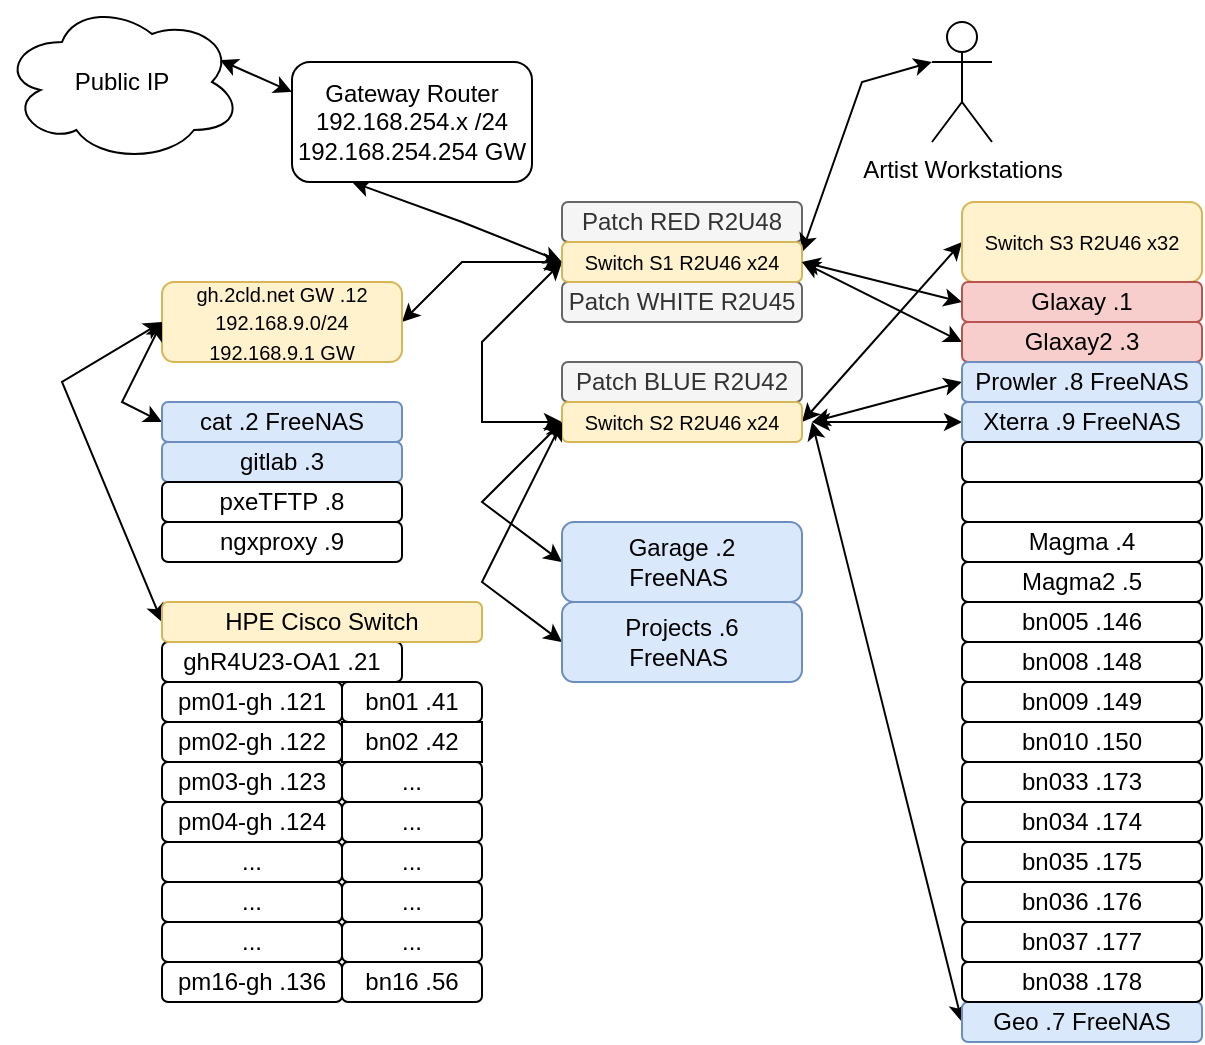 <mxfile version="10.6.7" type="github"><diagram id="i29_FwJ8fq5sRrGIiu-Y" name="OverviewDiagram"><mxGraphModel dx="946" dy="740" grid="1" gridSize="10" guides="1" tooltips="1" connect="1" arrows="1" fold="1" page="1" pageScale="1" pageWidth="850" pageHeight="1100" math="0" shadow="0"><root><mxCell id="0"/><mxCell id="1" parent="0"/><mxCell id="gfyWRriIdeN9oVBTVIZq-3" style="edgeStyle=none;rounded=0;orthogonalLoop=1;jettySize=auto;html=1;exitX=0.908;exitY=0.363;exitDx=0;exitDy=0;exitPerimeter=0;entryX=0;entryY=0.25;entryDx=0;entryDy=0;startArrow=classic;startFill=1;" parent="1" source="gfyWRriIdeN9oVBTVIZq-1" target="gfyWRriIdeN9oVBTVIZq-2" edge="1"><mxGeometry relative="1" as="geometry"><mxPoint x="140" y="70" as="sourcePoint"/></mxGeometry></mxCell><mxCell id="gfyWRriIdeN9oVBTVIZq-1" value="Public IP" style="ellipse;shape=cloud;whiteSpace=wrap;html=1;" parent="1" vertex="1"><mxGeometry y="20" width="120" height="80" as="geometry"/></mxCell><mxCell id="gfyWRriIdeN9oVBTVIZq-10" style="edgeStyle=none;rounded=0;orthogonalLoop=1;jettySize=auto;html=1;exitX=0.25;exitY=1;exitDx=0;exitDy=0;startArrow=classic;startFill=1;entryX=0;entryY=0.5;entryDx=0;entryDy=0;" parent="1" source="gfyWRriIdeN9oVBTVIZq-2" target="gfyWRriIdeN9oVBTVIZq-8" edge="1"><mxGeometry relative="1" as="geometry"><mxPoint x="250" y="100" as="targetPoint"/><Array as="points"><mxPoint x="230" y="130"/></Array></mxGeometry></mxCell><mxCell id="gfyWRriIdeN9oVBTVIZq-2" value="Gateway Router&lt;br&gt;192.168.254.x /24&lt;br&gt;192.168.254.254 GW&lt;br&gt;" style="rounded=1;whiteSpace=wrap;html=1;" parent="1" vertex="1"><mxGeometry x="145" y="50" width="120" height="60" as="geometry"/></mxCell><mxCell id="gfyWRriIdeN9oVBTVIZq-4" value="Patch RED R2U48" style="rounded=1;whiteSpace=wrap;html=1;fillColor=#f5f5f5;strokeColor=#666666;fontColor=#333333;" parent="1" vertex="1"><mxGeometry x="280" y="120" width="120" height="20" as="geometry"/></mxCell><mxCell id="gfyWRriIdeN9oVBTVIZq-5" value="Patch WHITE R2U45" style="rounded=1;whiteSpace=wrap;html=1;fillColor=#f5f5f5;strokeColor=#666666;fontColor=#333333;" parent="1" vertex="1"><mxGeometry x="280" y="160" width="120" height="20" as="geometry"/></mxCell><mxCell id="gfyWRriIdeN9oVBTVIZq-6" value="Patch BLUE R2U42" style="rounded=1;whiteSpace=wrap;html=1;fillColor=#f5f5f5;strokeColor=#666666;fontColor=#333333;" parent="1" vertex="1"><mxGeometry x="280" y="200" width="120" height="20" as="geometry"/></mxCell><mxCell id="gfyWRriIdeN9oVBTVIZq-13" style="edgeStyle=none;rounded=0;orthogonalLoop=1;jettySize=auto;html=1;exitX=0;exitY=0.5;exitDx=0;exitDy=0;entryX=0;entryY=0.5;entryDx=0;entryDy=0;startArrow=classic;startFill=1;" parent="1" source="gfyWRriIdeN9oVBTVIZq-8" target="gfyWRriIdeN9oVBTVIZq-9" edge="1"><mxGeometry relative="1" as="geometry"><Array as="points"><mxPoint x="240" y="190"/><mxPoint x="240" y="230"/></Array></mxGeometry></mxCell><mxCell id="gfyWRriIdeN9oVBTVIZq-90" style="edgeStyle=none;rounded=0;orthogonalLoop=1;jettySize=auto;html=1;exitX=1;exitY=0.25;exitDx=0;exitDy=0;entryX=0;entryY=0.333;entryDx=0;entryDy=0;entryPerimeter=0;startArrow=classic;startFill=1;" parent="1" source="gfyWRriIdeN9oVBTVIZq-8" target="gfyWRriIdeN9oVBTVIZq-86" edge="1"><mxGeometry relative="1" as="geometry"><Array as="points"><mxPoint x="430" y="60"/></Array></mxGeometry></mxCell><mxCell id="gfyWRriIdeN9oVBTVIZq-8" value="&lt;font style=&quot;font-size: 10px&quot;&gt;Switch S1 R2U46 x24&lt;/font&gt;" style="rounded=1;whiteSpace=wrap;html=1;fillColor=#fff2cc;strokeColor=#d6b656;" parent="1" vertex="1"><mxGeometry x="280" y="140" width="120" height="20" as="geometry"/></mxCell><mxCell id="gfyWRriIdeN9oVBTVIZq-19" style="edgeStyle=none;rounded=0;orthogonalLoop=1;jettySize=auto;html=1;exitX=0;exitY=0.5;exitDx=0;exitDy=0;entryX=0;entryY=0.5;entryDx=0;entryDy=0;startArrow=classic;startFill=1;" parent="1" source="gfyWRriIdeN9oVBTVIZq-9" target="gfyWRriIdeN9oVBTVIZq-11" edge="1"><mxGeometry relative="1" as="geometry"><Array as="points"><mxPoint x="240" y="270"/></Array></mxGeometry></mxCell><mxCell id="gfyWRriIdeN9oVBTVIZq-21" style="edgeStyle=none;rounded=0;orthogonalLoop=1;jettySize=auto;html=1;exitX=1;exitY=0.5;exitDx=0;exitDy=0;entryX=0;entryY=0.5;entryDx=0;entryDy=0;startArrow=classic;startFill=1;" parent="1" source="gfyWRriIdeN9oVBTVIZq-9" target="gfyWRriIdeN9oVBTVIZq-14" edge="1"><mxGeometry relative="1" as="geometry"/></mxCell><mxCell id="gfyWRriIdeN9oVBTVIZq-9" value="&lt;font style=&quot;font-size: 10px&quot;&gt;Switch S2 R2U46 x24&lt;/font&gt;" style="rounded=1;whiteSpace=wrap;html=1;fillColor=#fff2cc;strokeColor=#d6b656;" parent="1" vertex="1"><mxGeometry x="280" y="220" width="120" height="20" as="geometry"/></mxCell><mxCell id="gfyWRriIdeN9oVBTVIZq-11" value="Garage .2&lt;br&gt;FreeNAS&amp;nbsp;&lt;br&gt;" style="rounded=1;whiteSpace=wrap;html=1;fillColor=#dae8fc;strokeColor=#6c8ebf;" parent="1" vertex="1"><mxGeometry x="280" y="280" width="120" height="40" as="geometry"/></mxCell><mxCell id="gfyWRriIdeN9oVBTVIZq-20" style="edgeStyle=none;rounded=0;orthogonalLoop=1;jettySize=auto;html=1;exitX=0;exitY=0.5;exitDx=0;exitDy=0;entryX=0;entryY=0.5;entryDx=0;entryDy=0;startArrow=classic;startFill=1;" parent="1" source="gfyWRriIdeN9oVBTVIZq-12" target="gfyWRriIdeN9oVBTVIZq-9" edge="1"><mxGeometry relative="1" as="geometry"><Array as="points"><mxPoint x="240" y="310"/></Array></mxGeometry></mxCell><mxCell id="gfyWRriIdeN9oVBTVIZq-12" value="Projects .6&lt;br&gt;FreeNAS&amp;nbsp;&lt;br&gt;" style="rounded=1;whiteSpace=wrap;html=1;fillColor=#dae8fc;strokeColor=#6c8ebf;" parent="1" vertex="1"><mxGeometry x="280" y="320" width="120" height="40" as="geometry"/></mxCell><mxCell id="gfyWRriIdeN9oVBTVIZq-14" value="&lt;font style=&quot;font-size: 10px&quot;&gt;Switch S3 R2U46 x32&lt;/font&gt;" style="rounded=1;whiteSpace=wrap;html=1;fillColor=#fff2cc;strokeColor=#d6b656;" parent="1" vertex="1"><mxGeometry x="480" y="120" width="120" height="40" as="geometry"/></mxCell><mxCell id="gfyWRriIdeN9oVBTVIZq-38" style="edgeStyle=none;rounded=0;orthogonalLoop=1;jettySize=auto;html=1;exitX=0;exitY=0.5;exitDx=0;exitDy=0;entryX=1;entryY=0.5;entryDx=0;entryDy=0;startArrow=classic;startFill=1;" parent="1" source="gfyWRriIdeN9oVBTVIZq-15" target="gfyWRriIdeN9oVBTVIZq-8" edge="1"><mxGeometry relative="1" as="geometry"/></mxCell><mxCell id="gfyWRriIdeN9oVBTVIZq-15" value="Glaxay .1" style="rounded=1;whiteSpace=wrap;html=1;fillColor=#f8cecc;strokeColor=#b85450;" parent="1" vertex="1"><mxGeometry x="480" y="160" width="120" height="20" as="geometry"/></mxCell><mxCell id="gfyWRriIdeN9oVBTVIZq-39" style="edgeStyle=none;rounded=0;orthogonalLoop=1;jettySize=auto;html=1;exitX=0;exitY=0.5;exitDx=0;exitDy=0;entryX=1;entryY=0.5;entryDx=0;entryDy=0;startArrow=classic;startFill=1;" parent="1" source="gfyWRriIdeN9oVBTVIZq-16" target="gfyWRriIdeN9oVBTVIZq-8" edge="1"><mxGeometry relative="1" as="geometry"/></mxCell><mxCell id="gfyWRriIdeN9oVBTVIZq-16" value="Glaxay2 .3" style="rounded=1;whiteSpace=wrap;html=1;fillColor=#f8cecc;strokeColor=#b85450;" parent="1" vertex="1"><mxGeometry x="480" y="180" width="120" height="20" as="geometry"/></mxCell><mxCell id="gfyWRriIdeN9oVBTVIZq-40" style="edgeStyle=none;rounded=0;orthogonalLoop=1;jettySize=auto;html=1;exitX=0;exitY=0.5;exitDx=0;exitDy=0;startArrow=classic;startFill=1;" parent="1" source="gfyWRriIdeN9oVBTVIZq-18" edge="1"><mxGeometry relative="1" as="geometry"><mxPoint x="405" y="230" as="targetPoint"/></mxGeometry></mxCell><mxCell id="gfyWRriIdeN9oVBTVIZq-18" value="Prowler .8 FreeNAS" style="rounded=1;whiteSpace=wrap;html=1;fillColor=#dae8fc;strokeColor=#6c8ebf;" parent="1" vertex="1"><mxGeometry x="480" y="200" width="120" height="20" as="geometry"/></mxCell><mxCell id="gfyWRriIdeN9oVBTVIZq-41" style="edgeStyle=none;rounded=0;orthogonalLoop=1;jettySize=auto;html=1;exitX=0;exitY=0.5;exitDx=0;exitDy=0;startArrow=classic;startFill=1;" parent="1" source="gfyWRriIdeN9oVBTVIZq-22" edge="1"><mxGeometry relative="1" as="geometry"><mxPoint x="405" y="230" as="targetPoint"/></mxGeometry></mxCell><mxCell id="gfyWRriIdeN9oVBTVIZq-22" value="Xterra .9 FreeNAS" style="rounded=1;whiteSpace=wrap;html=1;fillColor=#dae8fc;strokeColor=#6c8ebf;" parent="1" vertex="1"><mxGeometry x="480" y="220" width="120" height="20" as="geometry"/></mxCell><mxCell id="gfyWRriIdeN9oVBTVIZq-23" value="" style="rounded=1;whiteSpace=wrap;html=1;" parent="1" vertex="1"><mxGeometry x="480" y="240" width="120" height="20" as="geometry"/></mxCell><mxCell id="gfyWRriIdeN9oVBTVIZq-24" value="" style="rounded=1;whiteSpace=wrap;html=1;" parent="1" vertex="1"><mxGeometry x="480" y="260" width="120" height="20" as="geometry"/></mxCell><mxCell id="gfyWRriIdeN9oVBTVIZq-25" value="Magma .4" style="rounded=1;whiteSpace=wrap;html=1;" parent="1" vertex="1"><mxGeometry x="480" y="280" width="120" height="20" as="geometry"/></mxCell><mxCell id="gfyWRriIdeN9oVBTVIZq-26" value="Magma2 .5" style="rounded=1;whiteSpace=wrap;html=1;" parent="1" vertex="1"><mxGeometry x="480" y="300" width="120" height="20" as="geometry"/></mxCell><mxCell id="gfyWRriIdeN9oVBTVIZq-27" value="bn005 .146" style="rounded=1;whiteSpace=wrap;html=1;" parent="1" vertex="1"><mxGeometry x="480" y="320" width="120" height="20" as="geometry"/></mxCell><mxCell id="gfyWRriIdeN9oVBTVIZq-28" value="bn008 .148" style="rounded=1;whiteSpace=wrap;html=1;" parent="1" vertex="1"><mxGeometry x="480" y="340" width="120" height="20" as="geometry"/></mxCell><mxCell id="gfyWRriIdeN9oVBTVIZq-29" value="bn009 .149" style="rounded=1;whiteSpace=wrap;html=1;" parent="1" vertex="1"><mxGeometry x="480" y="360" width="120" height="20" as="geometry"/></mxCell><mxCell id="gfyWRriIdeN9oVBTVIZq-30" value="bn010 .150" style="rounded=1;whiteSpace=wrap;html=1;" parent="1" vertex="1"><mxGeometry x="480" y="380" width="120" height="20" as="geometry"/></mxCell><mxCell id="gfyWRriIdeN9oVBTVIZq-31" value="bn033 .173" style="rounded=1;whiteSpace=wrap;html=1;" parent="1" vertex="1"><mxGeometry x="480" y="400" width="120" height="20" as="geometry"/></mxCell><mxCell id="gfyWRriIdeN9oVBTVIZq-32" value="bn034 .174" style="rounded=1;whiteSpace=wrap;html=1;" parent="1" vertex="1"><mxGeometry x="480" y="420" width="120" height="20" as="geometry"/></mxCell><mxCell id="gfyWRriIdeN9oVBTVIZq-33" value="bn035 .175" style="rounded=1;whiteSpace=wrap;html=1;" parent="1" vertex="1"><mxGeometry x="480" y="440" width="120" height="20" as="geometry"/></mxCell><mxCell id="gfyWRriIdeN9oVBTVIZq-34" value="bn036 .176" style="rounded=1;whiteSpace=wrap;html=1;" parent="1" vertex="1"><mxGeometry x="480" y="460" width="120" height="20" as="geometry"/></mxCell><mxCell id="gfyWRriIdeN9oVBTVIZq-42" style="edgeStyle=none;rounded=0;orthogonalLoop=1;jettySize=auto;html=1;exitX=0;exitY=0.5;exitDx=0;exitDy=0;startArrow=classic;startFill=1;" parent="1" source="gfyWRriIdeN9oVBTVIZq-35" edge="1"><mxGeometry relative="1" as="geometry"><mxPoint x="405" y="230" as="targetPoint"/></mxGeometry></mxCell><mxCell id="gfyWRriIdeN9oVBTVIZq-35" value="Geo .7 FreeNAS" style="rounded=1;whiteSpace=wrap;html=1;fillColor=#dae8fc;strokeColor=#6c8ebf;" parent="1" vertex="1"><mxGeometry x="480" y="520" width="120" height="20" as="geometry"/></mxCell><mxCell id="gfyWRriIdeN9oVBTVIZq-36" value="bn037 .177" style="rounded=1;whiteSpace=wrap;html=1;" parent="1" vertex="1"><mxGeometry x="480" y="480" width="120" height="20" as="geometry"/></mxCell><mxCell id="gfyWRriIdeN9oVBTVIZq-37" value="bn038 .178" style="rounded=1;whiteSpace=wrap;html=1;" parent="1" vertex="1"><mxGeometry x="480" y="500" width="120" height="20" as="geometry"/></mxCell><mxCell id="gfyWRriIdeN9oVBTVIZq-84" style="edgeStyle=none;rounded=0;orthogonalLoop=1;jettySize=auto;html=1;exitX=1;exitY=0.5;exitDx=0;exitDy=0;entryX=0;entryY=0.5;entryDx=0;entryDy=0;startArrow=classic;startFill=1;" parent="1" source="gfyWRriIdeN9oVBTVIZq-43" target="gfyWRriIdeN9oVBTVIZq-8" edge="1"><mxGeometry relative="1" as="geometry"><Array as="points"><mxPoint x="230" y="150"/></Array></mxGeometry></mxCell><mxCell id="gfyWRriIdeN9oVBTVIZq-43" value="&lt;font style=&quot;font-size: 10px&quot;&gt;gh.2cld.net GW .12&lt;br&gt;192.168.9.0/24&lt;br&gt;192.168.9.1 GW&lt;br&gt;&lt;/font&gt;" style="rounded=1;whiteSpace=wrap;html=1;fillColor=#fff2cc;strokeColor=#d6b656;" parent="1" vertex="1"><mxGeometry x="80" y="160" width="120" height="40" as="geometry"/></mxCell><mxCell id="gfyWRriIdeN9oVBTVIZq-83" style="edgeStyle=none;rounded=0;orthogonalLoop=1;jettySize=auto;html=1;exitX=0;exitY=0.5;exitDx=0;exitDy=0;startArrow=classic;startFill=1;" parent="1" source="gfyWRriIdeN9oVBTVIZq-46" edge="1"><mxGeometry relative="1" as="geometry"><mxPoint x="80" y="180" as="targetPoint"/><Array as="points"><mxPoint x="60" y="220"/></Array></mxGeometry></mxCell><mxCell id="gfyWRriIdeN9oVBTVIZq-46" value="cat .2 FreeNAS" style="rounded=1;whiteSpace=wrap;html=1;fillColor=#dae8fc;strokeColor=#6c8ebf;" parent="1" vertex="1"><mxGeometry x="80" y="220" width="120" height="20" as="geometry"/></mxCell><mxCell id="gfyWRriIdeN9oVBTVIZq-47" value="gitlab .3" style="rounded=1;whiteSpace=wrap;html=1;fillColor=#dae8fc;strokeColor=#6c8ebf;" parent="1" vertex="1"><mxGeometry x="80" y="240" width="120" height="20" as="geometry"/></mxCell><mxCell id="gfyWRriIdeN9oVBTVIZq-48" value="pxeTFTP .8" style="rounded=1;whiteSpace=wrap;html=1;" parent="1" vertex="1"><mxGeometry x="80" y="260" width="120" height="20" as="geometry"/></mxCell><mxCell id="gfyWRriIdeN9oVBTVIZq-49" value="ngxproxy .9" style="rounded=1;whiteSpace=wrap;html=1;" parent="1" vertex="1"><mxGeometry x="80" y="280" width="120" height="20" as="geometry"/></mxCell><mxCell id="gfyWRriIdeN9oVBTVIZq-51" value="ghR4U23-OA1 .21" style="rounded=1;whiteSpace=wrap;html=1;" parent="1" vertex="1"><mxGeometry x="80" y="340" width="120" height="20" as="geometry"/></mxCell><mxCell id="gfyWRriIdeN9oVBTVIZq-52" value="pm01-gh .121" style="rounded=1;whiteSpace=wrap;html=1;" parent="1" vertex="1"><mxGeometry x="80" y="360" width="90" height="20" as="geometry"/></mxCell><mxCell id="gfyWRriIdeN9oVBTVIZq-53" value="pm02-gh .122" style="rounded=1;whiteSpace=wrap;html=1;" parent="1" vertex="1"><mxGeometry x="80" y="380" width="90" height="20" as="geometry"/></mxCell><mxCell id="gfyWRriIdeN9oVBTVIZq-54" value="pm03-gh .123" style="rounded=1;whiteSpace=wrap;html=1;" parent="1" vertex="1"><mxGeometry x="80" y="400" width="90" height="20" as="geometry"/></mxCell><mxCell id="gfyWRriIdeN9oVBTVIZq-55" value="pm04-gh .124" style="rounded=1;whiteSpace=wrap;html=1;" parent="1" vertex="1"><mxGeometry x="80" y="420" width="90" height="20" as="geometry"/></mxCell><mxCell id="gfyWRriIdeN9oVBTVIZq-56" value="..." style="rounded=1;whiteSpace=wrap;html=1;" parent="1" vertex="1"><mxGeometry x="80" y="440" width="90" height="20" as="geometry"/></mxCell><mxCell id="gfyWRriIdeN9oVBTVIZq-57" value="..." style="rounded=1;whiteSpace=wrap;html=1;" parent="1" vertex="1"><mxGeometry x="80" y="460" width="90" height="20" as="geometry"/></mxCell><mxCell id="gfyWRriIdeN9oVBTVIZq-58" value="..." style="rounded=1;whiteSpace=wrap;html=1;" parent="1" vertex="1"><mxGeometry x="80" y="480" width="90" height="20" as="geometry"/></mxCell><mxCell id="gfyWRriIdeN9oVBTVIZq-59" value="pm16-gh .136" style="rounded=1;whiteSpace=wrap;html=1;" parent="1" vertex="1"><mxGeometry x="80" y="500" width="90" height="20" as="geometry"/></mxCell><mxCell id="gfyWRriIdeN9oVBTVIZq-67" value="bn01 .41" style="rounded=1;whiteSpace=wrap;html=1;" parent="1" vertex="1"><mxGeometry x="170" y="360" width="70" height="20" as="geometry"/></mxCell><mxCell id="gfyWRriIdeN9oVBTVIZq-68" value="bn02 .42" style="rounded=1;whiteSpace=wrap;html=1;arcSize=0;" parent="1" vertex="1"><mxGeometry x="170" y="380" width="70" height="20" as="geometry"/></mxCell><mxCell id="gfyWRriIdeN9oVBTVIZq-69" value="bn16 .56" style="rounded=1;whiteSpace=wrap;html=1;" parent="1" vertex="1"><mxGeometry x="170" y="500" width="70" height="20" as="geometry"/></mxCell><mxCell id="gfyWRriIdeN9oVBTVIZq-70" value="..." style="rounded=1;whiteSpace=wrap;html=1;" parent="1" vertex="1"><mxGeometry x="170" y="400" width="70" height="20" as="geometry"/></mxCell><mxCell id="gfyWRriIdeN9oVBTVIZq-71" value="..." style="rounded=1;whiteSpace=wrap;html=1;" parent="1" vertex="1"><mxGeometry x="170" y="420" width="70" height="20" as="geometry"/></mxCell><mxCell id="gfyWRriIdeN9oVBTVIZq-72" value="..." style="rounded=1;whiteSpace=wrap;html=1;" parent="1" vertex="1"><mxGeometry x="170" y="440" width="70" height="20" as="geometry"/></mxCell><mxCell id="gfyWRriIdeN9oVBTVIZq-73" value="..." style="rounded=1;whiteSpace=wrap;html=1;" parent="1" vertex="1"><mxGeometry x="170" y="460" width="70" height="20" as="geometry"/></mxCell><mxCell id="gfyWRriIdeN9oVBTVIZq-74" value="..." style="rounded=1;whiteSpace=wrap;html=1;" parent="1" vertex="1"><mxGeometry x="170" y="480" width="70" height="20" as="geometry"/></mxCell><mxCell id="gfyWRriIdeN9oVBTVIZq-82" style="edgeStyle=none;rounded=0;orthogonalLoop=1;jettySize=auto;html=1;exitX=0;exitY=0.5;exitDx=0;exitDy=0;entryX=0;entryY=0.5;entryDx=0;entryDy=0;startArrow=classic;startFill=1;" parent="1" source="gfyWRriIdeN9oVBTVIZq-75" target="gfyWRriIdeN9oVBTVIZq-43" edge="1"><mxGeometry relative="1" as="geometry"><Array as="points"><mxPoint x="30" y="210"/></Array></mxGeometry></mxCell><mxCell id="gfyWRriIdeN9oVBTVIZq-75" value="HPE Cisco Switch" style="rounded=1;whiteSpace=wrap;html=1;fillColor=#fff2cc;strokeColor=#d6b656;" parent="1" vertex="1"><mxGeometry x="80" y="320" width="160" height="20" as="geometry"/></mxCell><mxCell id="gfyWRriIdeN9oVBTVIZq-86" value="Artist Workstations" style="shape=umlActor;verticalLabelPosition=bottom;labelBackgroundColor=#ffffff;verticalAlign=top;html=1;outlineConnect=0;" parent="1" vertex="1"><mxGeometry x="465" y="30" width="30" height="60" as="geometry"/></mxCell></root></mxGraphModel></diagram><diagram id="V0YM0nsAL6o9vfHIEJqq" name="nodeServiceDiagram"><mxGraphModel dx="946" dy="740" grid="1" gridSize="10" guides="1" tooltips="1" connect="1" arrows="1" fold="1" page="1" pageScale="1" pageWidth="850" pageHeight="1100" math="0" shadow="0"><root><mxCell id="BfpKlFi8ZXzWRAChZ6HF-0"/><mxCell id="BfpKlFi8ZXzWRAChZ6HF-1" parent="BfpKlFi8ZXzWRAChZ6HF-0"/><mxCell id="BfpKlFi8ZXzWRAChZ6HF-5" value="/media/farm/XXX_XXX_XXXXX_rend/&lt;br&gt;" style="shape=cylinder;whiteSpace=wrap;html=1;boundedLbl=1;backgroundOutline=1;" vertex="1" parent="BfpKlFi8ZXzWRAChZ6HF-1"><mxGeometry x="200" y="199.5" width="230" height="90" as="geometry"/></mxCell><mxCell id="BfpKlFi8ZXzWRAChZ6HF-24" style="edgeStyle=none;rounded=0;orthogonalLoop=1;jettySize=auto;html=1;exitX=1;exitY=0.5;exitDx=0;exitDy=0;entryX=0;entryY=0.5;entryDx=0;entryDy=0;startArrow=none;startFill=0;" edge="1" parent="BfpKlFi8ZXzWRAChZ6HF-1" source="BfpKlFi8ZXzWRAChZ6HF-22" target="BfpKlFi8ZXzWRAChZ6HF-23"><mxGeometry relative="1" as="geometry"/></mxCell><mxCell id="BfpKlFi8ZXzWRAChZ6HF-22" value="/media/farm/XXX_XXX_XXXXX_zip/&lt;br&gt;" style="shape=cylinder;whiteSpace=wrap;html=1;boundedLbl=1;backgroundOutline=1;" vertex="1" parent="BfpKlFi8ZXzWRAChZ6HF-1"><mxGeometry x="200" y="145.5" width="230" height="45" as="geometry"/></mxCell><mxCell id="BfpKlFi8ZXzWRAChZ6HF-19" style="edgeStyle=none;rounded=0;orthogonalLoop=1;jettySize=auto;html=1;exitX=1;exitY=0.3;exitDx=0;exitDy=0;entryX=0;entryY=0.5;entryDx=0;entryDy=0;startArrow=none;startFill=0;" edge="1" parent="BfpKlFi8ZXzWRAChZ6HF-1" source="BfpKlFi8ZXzWRAChZ6HF-5" target="BfpKlFi8ZXzWRAChZ6HF-13"><mxGeometry relative="1" as="geometry"/></mxCell><mxCell id="BfpKlFi8ZXzWRAChZ6HF-4" value="/media/farm/ghlogs/nodeStatus_bnxxx.log&lt;br&gt;" style="shape=cylinder;whiteSpace=wrap;html=1;boundedLbl=1;backgroundOutline=1;" vertex="1" parent="BfpKlFi8ZXzWRAChZ6HF-1"><mxGeometry x="200" y="90" width="230" height="50" as="geometry"/></mxCell><mxCell id="BfpKlFi8ZXzWRAChZ6HF-7" style="edgeStyle=none;rounded=0;orthogonalLoop=1;jettySize=auto;html=1;exitX=1;exitY=0.5;exitDx=0;exitDy=0;startArrow=none;startFill=0;entryX=0;entryY=0.5;entryDx=0;entryDy=0;" edge="1" parent="BfpKlFi8ZXzWRAChZ6HF-1" source="BfpKlFi8ZXzWRAChZ6HF-2" target="BfpKlFi8ZXzWRAChZ6HF-5"><mxGeometry relative="1" as="geometry"><mxPoint x="180" y="229.5" as="targetPoint"/></mxGeometry></mxCell><mxCell id="BfpKlFi8ZXzWRAChZ6HF-2" value="Magma&lt;br&gt;Render Job&lt;br&gt;Write job_frame.cfg&lt;br&gt;" style="shape=step;perimeter=stepPerimeter;whiteSpace=wrap;html=1;fixedSize=1;" vertex="1" parent="BfpKlFi8ZXzWRAChZ6HF-1"><mxGeometry x="20" y="219.5" width="150" height="50" as="geometry"/></mxCell><mxCell id="BfpKlFi8ZXzWRAChZ6HF-11" style="edgeStyle=none;rounded=0;orthogonalLoop=1;jettySize=auto;html=1;exitX=1;exitY=0.5;exitDx=0;exitDy=0;entryX=0;entryY=0.5;entryDx=0;entryDy=0;startArrow=none;startFill=0;" edge="1" parent="BfpKlFi8ZXzWRAChZ6HF-1" source="BfpKlFi8ZXzWRAChZ6HF-3" target="BfpKlFi8ZXzWRAChZ6HF-10"><mxGeometry relative="1" as="geometry"/></mxCell><mxCell id="BfpKlFi8ZXzWRAChZ6HF-3" value="/media/farm/ghprojects/jobpriority.list&lt;br&gt;" style="shape=cylinder;whiteSpace=wrap;html=1;boundedLbl=1;backgroundOutline=1;" vertex="1" parent="BfpKlFi8ZXzWRAChZ6HF-1"><mxGeometry x="200" y="50" width="230" height="50" as="geometry"/></mxCell><mxCell id="BfpKlFi8ZXzWRAChZ6HF-9" style="edgeStyle=none;rounded=0;orthogonalLoop=1;jettySize=auto;html=1;exitX=1;exitY=0.5;exitDx=0;exitDy=0;startArrow=none;startFill=0;" edge="1" parent="BfpKlFi8ZXzWRAChZ6HF-1" source="BfpKlFi8ZXzWRAChZ6HF-6" target="BfpKlFi8ZXzWRAChZ6HF-4"><mxGeometry relative="1" as="geometry"/></mxCell><mxCell id="BfpKlFi8ZXzWRAChZ6HF-6" value="nodeService.sh&lt;br&gt;update logs&lt;br&gt;" style="shape=step;perimeter=stepPerimeter;whiteSpace=wrap;html=1;fixedSize=1;direction=west;" vertex="1" parent="BfpKlFi8ZXzWRAChZ6HF-1"><mxGeometry x="480" y="97.5" width="120" height="35" as="geometry"/></mxCell><mxCell id="BfpKlFi8ZXzWRAChZ6HF-10" value="nodeService.sh&lt;br&gt;read jobPriority.list&lt;br&gt;" style="shape=step;perimeter=stepPerimeter;whiteSpace=wrap;html=1;fixedSize=1;" vertex="1" parent="BfpKlFi8ZXzWRAChZ6HF-1"><mxGeometry x="460" y="61" width="140" height="29" as="geometry"/></mxCell><mxCell id="BfpKlFi8ZXzWRAChZ6HF-12" value="bnxxx: Start nodeService.sh&lt;br&gt;./nodeService.sh" style="rounded=1;whiteSpace=wrap;html=1;" vertex="1" parent="BfpKlFi8ZXzWRAChZ6HF-1"><mxGeometry x="450" y="20" width="180" height="30" as="geometry"/></mxCell><mxCell id="BfpKlFi8ZXzWRAChZ6HF-13" value="scans job_rend in List for .cfg" style="shape=step;perimeter=stepPerimeter;whiteSpace=wrap;html=1;fixedSize=1;" vertex="1" parent="BfpKlFi8ZXzWRAChZ6HF-1"><mxGeometry x="450" y="209.5" width="210" height="20" as="geometry"/></mxCell><mxCell id="BfpKlFi8ZXzWRAChZ6HF-20" style="edgeStyle=none;rounded=0;orthogonalLoop=1;jettySize=auto;html=1;exitX=1;exitY=0.5;exitDx=0;exitDy=0;entryX=1;entryY=0.5;entryDx=0;entryDy=0;startArrow=none;startFill=0;" edge="1" parent="BfpKlFi8ZXzWRAChZ6HF-1" source="BfpKlFi8ZXzWRAChZ6HF-15" target="BfpKlFi8ZXzWRAChZ6HF-5"><mxGeometry relative="1" as="geometry"/></mxCell><mxCell id="BfpKlFi8ZXzWRAChZ6HF-15" value="creates .lock for .cfg" style="shape=step;perimeter=stepPerimeter;whiteSpace=wrap;html=1;fixedSize=1;direction=west;" vertex="1" parent="BfpKlFi8ZXzWRAChZ6HF-1"><mxGeometry x="450" y="229.5" width="210" height="20" as="geometry"/></mxCell><mxCell id="BfpKlFi8ZXzWRAChZ6HF-18" value="verify it owns lock for .cfg" style="shape=step;perimeter=stepPerimeter;whiteSpace=wrap;html=1;fixedSize=1;" vertex="1" parent="BfpKlFi8ZXzWRAChZ6HF-1"><mxGeometry x="450" y="249.5" width="210" height="20" as="geometry"/></mxCell><mxCell id="BfpKlFi8ZXzWRAChZ6HF-23" value="nodeService.sh&lt;br&gt;loads job.blend jobPriority.list&lt;br&gt;" style="shape=step;perimeter=stepPerimeter;whiteSpace=wrap;html=1;fixedSize=1;" vertex="1" parent="BfpKlFi8ZXzWRAChZ6HF-1"><mxGeometry x="450" y="153.5" width="200" height="29" as="geometry"/></mxCell><mxCell id="BfpKlFi8ZXzWRAChZ6HF-26" style="edgeStyle=none;rounded=0;orthogonalLoop=1;jettySize=auto;html=1;exitX=1;exitY=0.5;exitDx=0;exitDy=0;entryX=1;entryY=0.7;entryDx=0;entryDy=0;startArrow=none;startFill=0;" edge="1" parent="BfpKlFi8ZXzWRAChZ6HF-1" source="BfpKlFi8ZXzWRAChZ6HF-25" target="BfpKlFi8ZXzWRAChZ6HF-5"><mxGeometry relative="1" as="geometry"/></mxCell><mxCell id="BfpKlFi8ZXzWRAChZ6HF-25" value="creates frame.png and writes" style="shape=step;perimeter=stepPerimeter;whiteSpace=wrap;html=1;fixedSize=1;direction=west;" vertex="1" parent="BfpKlFi8ZXzWRAChZ6HF-1"><mxGeometry x="450" y="269.5" width="210" height="20" as="geometry"/></mxCell><mxCell id="BfpKlFi8ZXzWRAChZ6HF-21" style="edgeStyle=none;rounded=0;orthogonalLoop=1;jettySize=auto;html=1;exitX=1;exitY=0.5;exitDx=0;exitDy=0;entryX=0;entryY=0.5;entryDx=0;entryDy=0;startArrow=none;startFill=0;" edge="1" parent="BfpKlFi8ZXzWRAChZ6HF-1" source="BfpKlFi8ZXzWRAChZ6HF-5" target="BfpKlFi8ZXzWRAChZ6HF-18"><mxGeometry relative="1" as="geometry"/></mxCell><mxCell id="BfpKlFi8ZXzWRAChZ6HF-30" value="Repeat&lt;br&gt;&amp;nbsp;.png" style="edgeStyle=none;rounded=0;orthogonalLoop=1;jettySize=auto;html=1;exitX=0.5;exitY=0;exitDx=0;exitDy=0;entryX=0.75;entryY=0;entryDx=0;entryDy=0;startArrow=none;startFill=0;" edge="1" parent="BfpKlFi8ZXzWRAChZ6HF-1" source="BfpKlFi8ZXzWRAChZ6HF-25" target="BfpKlFi8ZXzWRAChZ6HF-13"><mxGeometry x="0.282" relative="1" as="geometry"><Array as="points"><mxPoint x="555" y="320"/><mxPoint x="720" y="320"/><mxPoint x="720" y="200"/><mxPoint x="630" y="200"/></Array><mxPoint as="offset"/></mxGeometry></mxCell><mxCell id="BfpKlFi8ZXzWRAChZ6HF-31" value="Repeat&lt;br&gt;if RESCAN&lt;br&gt;" style="edgeStyle=none;rounded=0;orthogonalLoop=1;jettySize=auto;html=1;exitX=0.75;exitY=0;exitDx=0;exitDy=0;entryX=0.75;entryY=0;entryDx=0;entryDy=0;startArrow=none;startFill=0;" edge="1" parent="BfpKlFi8ZXzWRAChZ6HF-1" source="BfpKlFi8ZXzWRAChZ6HF-25" target="BfpKlFi8ZXzWRAChZ6HF-23"><mxGeometry x="-0.065" relative="1" as="geometry"><mxPoint x="565" y="300" as="sourcePoint"/><mxPoint x="618" y="220" as="targetPoint"/><Array as="points"><mxPoint x="503" y="340"/><mxPoint x="760" y="340"/><mxPoint x="760" y="120"/><mxPoint x="640" y="120"/></Array><mxPoint as="offset"/></mxGeometry></mxCell></root></mxGraphModel></diagram></mxfile>